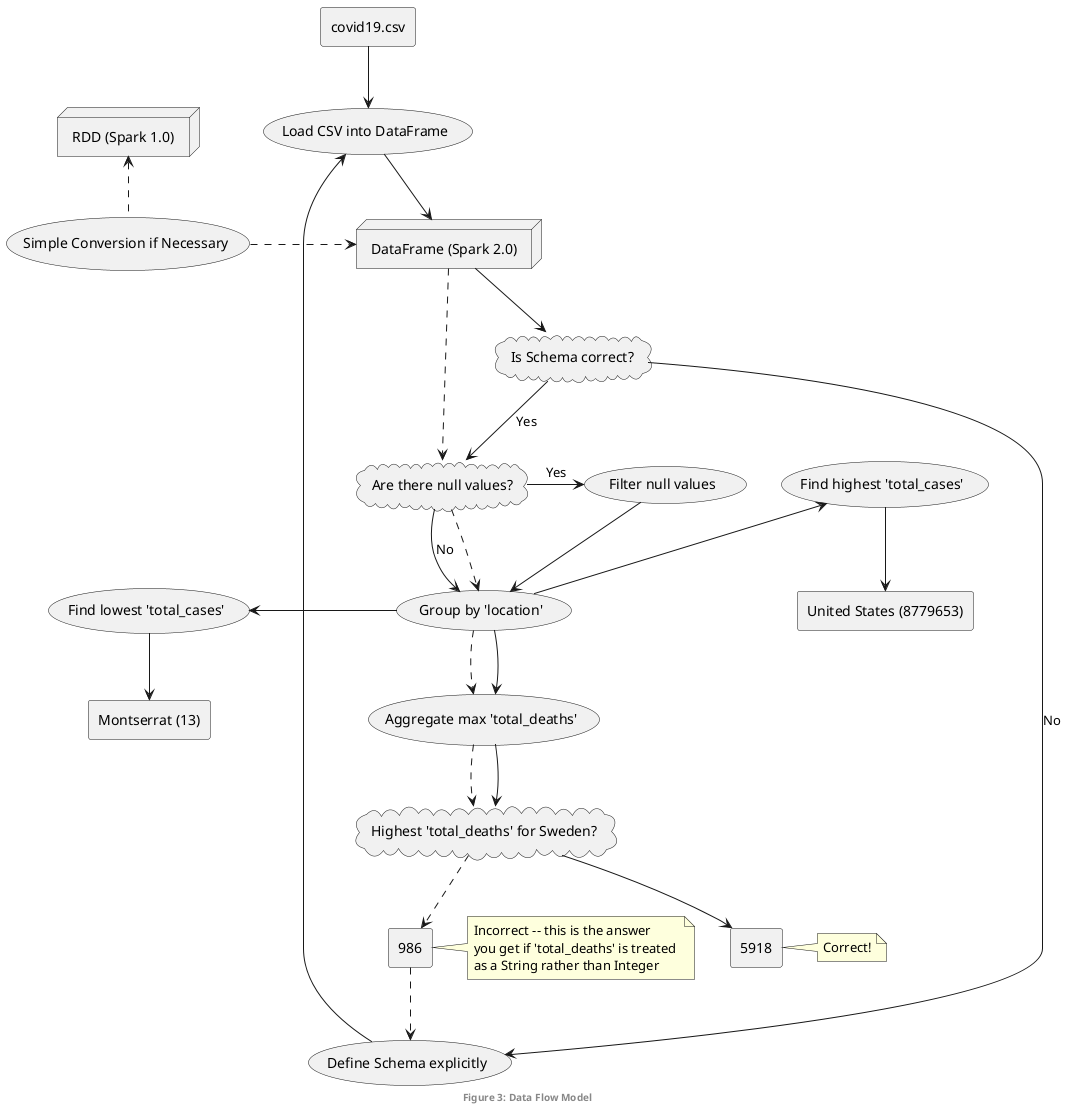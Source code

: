@startuml

footer: **Figure 3: Data Flow Model**

rectangle "covid19.csv" as csv
(Load CSV into DataFrame)  as load
node "DataFrame (Spark 2.0)" as df
node "RDD (Spark 1.0)" as rdd
(Simple Conversion if Necessary) as convert

csv --> load
load --> df
convert .up.> rdd
convert .right.> df

cloud "Is Schema correct?" as check
(Define Schema explicitly) as schema
cloud "Are there null values?" as null
(Filter null values) as filter

df --> check

check -right-> schema : "No"
schema -left-> load
check -down->null : "Yes"
null -right-> filter : "Yes"

(Group by 'location') as group
(Aggregate max 'total_deaths') as agg
(Find highest 'total_cases') as max
(Find lowest 'total_cases') as min

df ..> null
null ..> group
group ..> agg

null --> group : "No"
filter --> group
group --> agg
group -up-> max
group -left-> min


cloud "Highest 'total_deaths' for Sweden?" as sweden

agg ..> sweden
agg --> sweden

rectangle "986" as wrong
note right
Incorrect -- this is the answer
you get if 'total_deaths' is treated 
as a String rather than Integer
end note

sweden ..> wrong
wrong ..> schema 

rectangle "5918" as correct
note right
Correct!
end note

sweden --> correct

rectangle "United States (8779653)" as usa
rectangle "Montserrat (13)" as montserrat

max --> usa
min --> montserrat


@enduml
